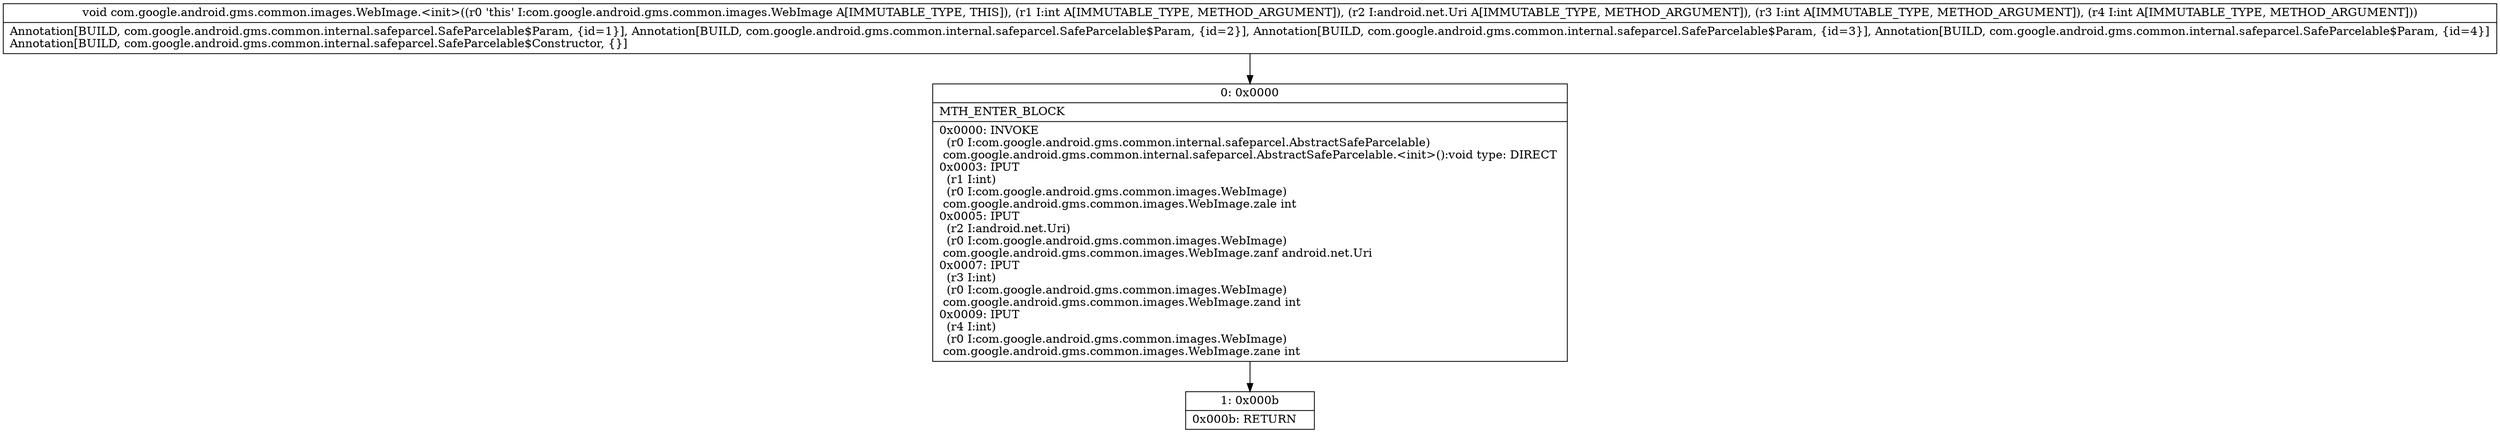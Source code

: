 digraph "CFG forcom.google.android.gms.common.images.WebImage.\<init\>(ILandroid\/net\/Uri;II)V" {
Node_0 [shape=record,label="{0\:\ 0x0000|MTH_ENTER_BLOCK\l|0x0000: INVOKE  \l  (r0 I:com.google.android.gms.common.internal.safeparcel.AbstractSafeParcelable)\l com.google.android.gms.common.internal.safeparcel.AbstractSafeParcelable.\<init\>():void type: DIRECT \l0x0003: IPUT  \l  (r1 I:int)\l  (r0 I:com.google.android.gms.common.images.WebImage)\l com.google.android.gms.common.images.WebImage.zale int \l0x0005: IPUT  \l  (r2 I:android.net.Uri)\l  (r0 I:com.google.android.gms.common.images.WebImage)\l com.google.android.gms.common.images.WebImage.zanf android.net.Uri \l0x0007: IPUT  \l  (r3 I:int)\l  (r0 I:com.google.android.gms.common.images.WebImage)\l com.google.android.gms.common.images.WebImage.zand int \l0x0009: IPUT  \l  (r4 I:int)\l  (r0 I:com.google.android.gms.common.images.WebImage)\l com.google.android.gms.common.images.WebImage.zane int \l}"];
Node_1 [shape=record,label="{1\:\ 0x000b|0x000b: RETURN   \l}"];
MethodNode[shape=record,label="{void com.google.android.gms.common.images.WebImage.\<init\>((r0 'this' I:com.google.android.gms.common.images.WebImage A[IMMUTABLE_TYPE, THIS]), (r1 I:int A[IMMUTABLE_TYPE, METHOD_ARGUMENT]), (r2 I:android.net.Uri A[IMMUTABLE_TYPE, METHOD_ARGUMENT]), (r3 I:int A[IMMUTABLE_TYPE, METHOD_ARGUMENT]), (r4 I:int A[IMMUTABLE_TYPE, METHOD_ARGUMENT]))  | Annotation[BUILD, com.google.android.gms.common.internal.safeparcel.SafeParcelable$Param, \{id=1\}], Annotation[BUILD, com.google.android.gms.common.internal.safeparcel.SafeParcelable$Param, \{id=2\}], Annotation[BUILD, com.google.android.gms.common.internal.safeparcel.SafeParcelable$Param, \{id=3\}], Annotation[BUILD, com.google.android.gms.common.internal.safeparcel.SafeParcelable$Param, \{id=4\}]\lAnnotation[BUILD, com.google.android.gms.common.internal.safeparcel.SafeParcelable$Constructor, \{\}]\l}"];
MethodNode -> Node_0;
Node_0 -> Node_1;
}

